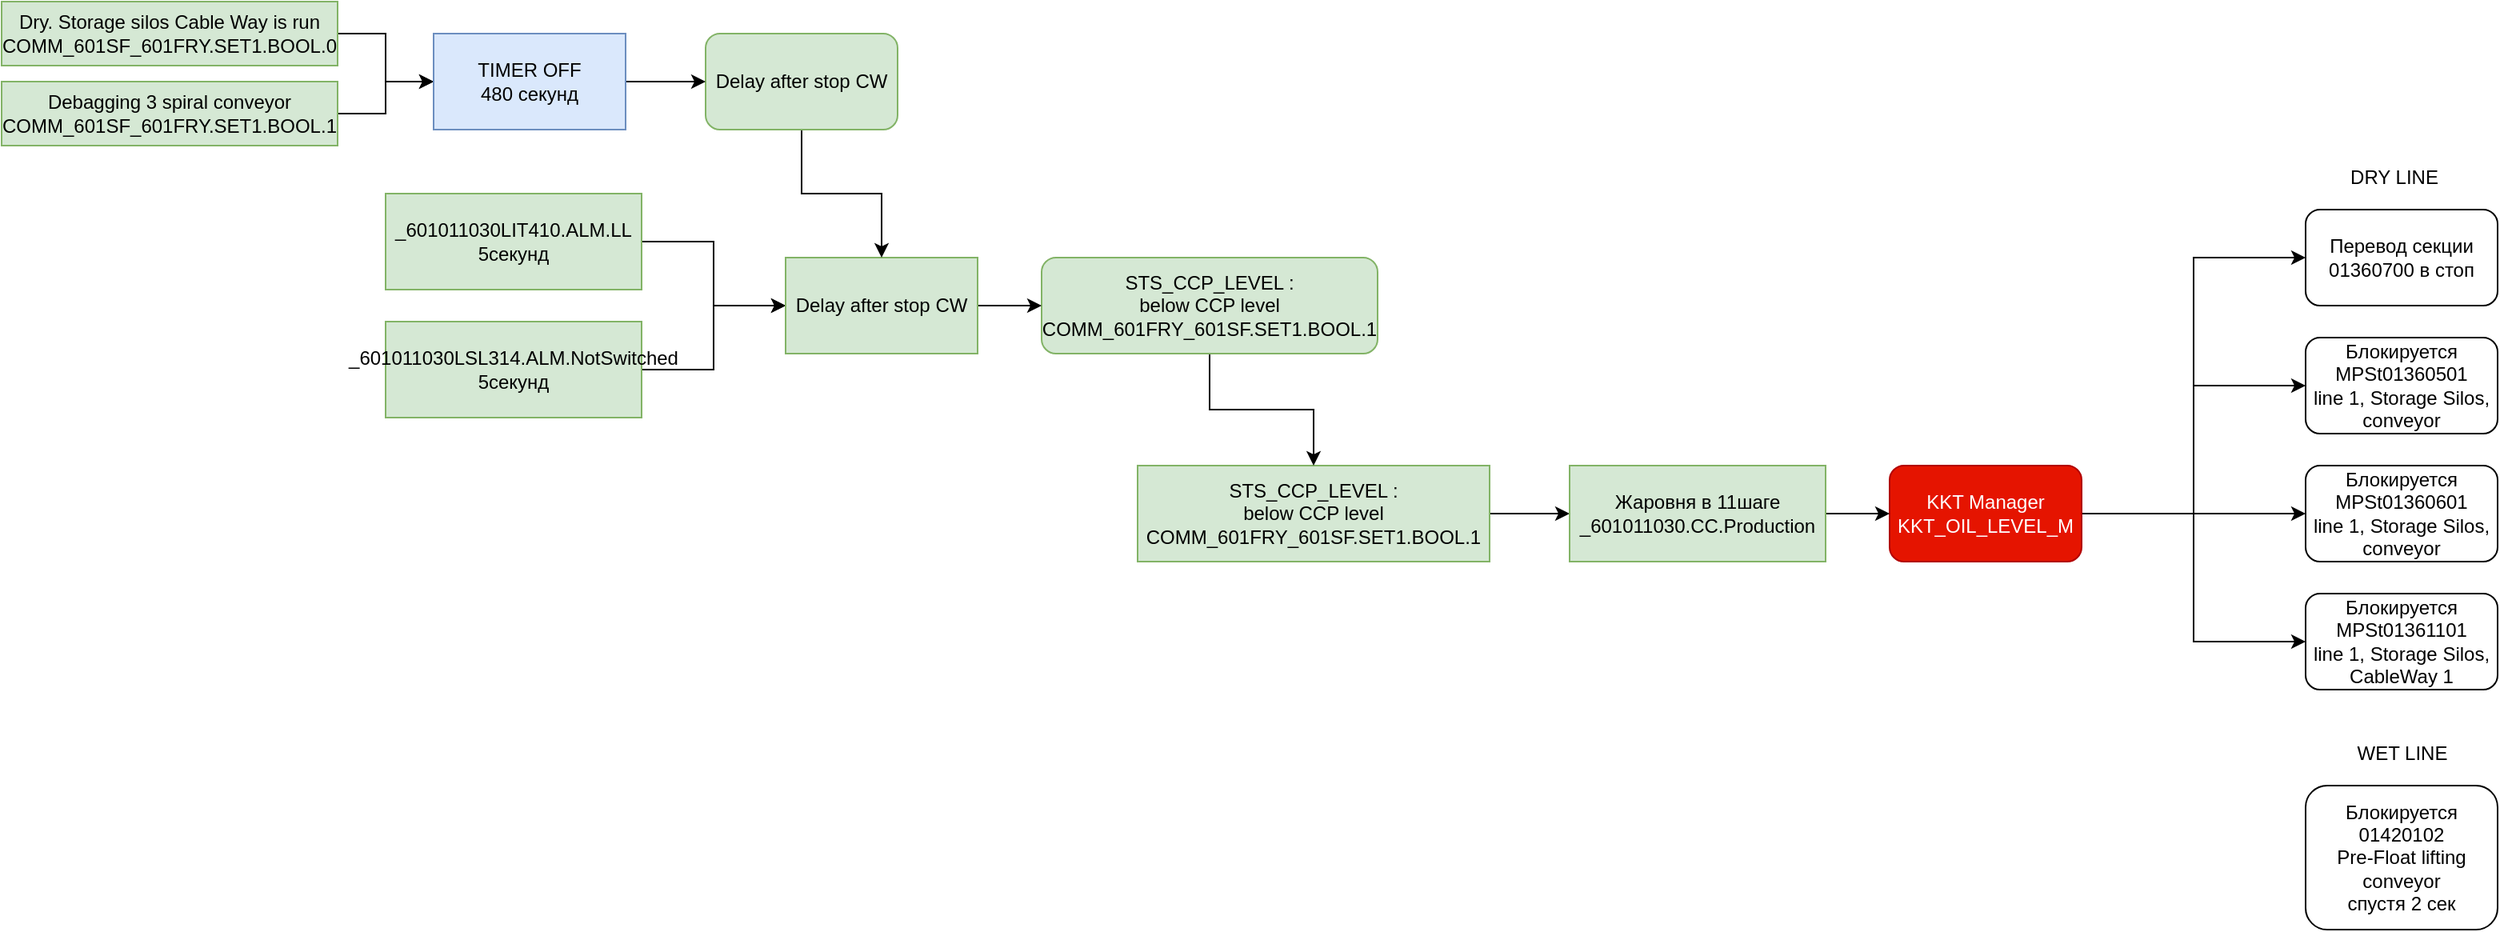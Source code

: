 <mxfile version="13.10.4" type="github">
  <diagram id="opOPa_EsGhv5xKAm4jYT" name="Страница 1">
    <mxGraphModel dx="2557" dy="2084" grid="1" gridSize="10" guides="1" tooltips="1" connect="1" arrows="1" fold="1" page="1" pageScale="1" pageWidth="827" pageHeight="1169" math="0" shadow="0">
      <root>
        <mxCell id="0" />
        <mxCell id="1" parent="0" />
        <mxCell id="G6LycLQf_EUfRzwh-rDX-39" style="edgeStyle=orthogonalEdgeStyle;rounded=0;orthogonalLoop=1;jettySize=auto;html=1;exitX=1;exitY=0.5;exitDx=0;exitDy=0;entryX=0;entryY=0.5;entryDx=0;entryDy=0;" edge="1" parent="1" source="G6LycLQf_EUfRzwh-rDX-1" target="G6LycLQf_EUfRzwh-rDX-6">
          <mxGeometry relative="1" as="geometry" />
        </mxCell>
        <mxCell id="G6LycLQf_EUfRzwh-rDX-1" value="&lt;div&gt;STS_CCP_LEVEL :&lt;/div&gt;&lt;div&gt;below CCP level&lt;/div&gt;&lt;div&gt;COMM_601FRY_601SF.SET1.BOOL.1&lt;br&gt;&lt;/div&gt;" style="rounded=0;whiteSpace=wrap;html=1;fillColor=#d5e8d4;strokeColor=#82b366;" vertex="1" parent="1">
          <mxGeometry x="300" y="200" width="220" height="60" as="geometry" />
        </mxCell>
        <mxCell id="G6LycLQf_EUfRzwh-rDX-33" style="edgeStyle=orthogonalEdgeStyle;rounded=0;orthogonalLoop=1;jettySize=auto;html=1;exitX=1;exitY=0.5;exitDx=0;exitDy=0;entryX=0;entryY=0.5;entryDx=0;entryDy=0;" edge="1" parent="1" source="G6LycLQf_EUfRzwh-rDX-4" target="G6LycLQf_EUfRzwh-rDX-32">
          <mxGeometry relative="1" as="geometry" />
        </mxCell>
        <mxCell id="G6LycLQf_EUfRzwh-rDX-36" style="edgeStyle=orthogonalEdgeStyle;rounded=0;orthogonalLoop=1;jettySize=auto;html=1;exitX=1;exitY=0.5;exitDx=0;exitDy=0;entryX=0;entryY=0.5;entryDx=0;entryDy=0;" edge="1" parent="1" source="G6LycLQf_EUfRzwh-rDX-4" target="G6LycLQf_EUfRzwh-rDX-35">
          <mxGeometry relative="1" as="geometry" />
        </mxCell>
        <mxCell id="G6LycLQf_EUfRzwh-rDX-38" style="edgeStyle=orthogonalEdgeStyle;rounded=0;orthogonalLoop=1;jettySize=auto;html=1;exitX=1;exitY=0.5;exitDx=0;exitDy=0;entryX=0;entryY=0.5;entryDx=0;entryDy=0;" edge="1" parent="1" source="G6LycLQf_EUfRzwh-rDX-4" target="G6LycLQf_EUfRzwh-rDX-37">
          <mxGeometry relative="1" as="geometry" />
        </mxCell>
        <mxCell id="G6LycLQf_EUfRzwh-rDX-43" style="edgeStyle=orthogonalEdgeStyle;rounded=0;orthogonalLoop=1;jettySize=auto;html=1;exitX=1;exitY=0.5;exitDx=0;exitDy=0;entryX=0;entryY=0.5;entryDx=0;entryDy=0;" edge="1" parent="1" source="G6LycLQf_EUfRzwh-rDX-4" target="G6LycLQf_EUfRzwh-rDX-42">
          <mxGeometry relative="1" as="geometry" />
        </mxCell>
        <mxCell id="G6LycLQf_EUfRzwh-rDX-4" value="&lt;div&gt;KKT Manager&lt;/div&gt;&lt;div&gt;KKT_OIL_LEVEL_M&lt;br&gt;&lt;/div&gt;" style="rounded=1;whiteSpace=wrap;html=1;fillColor=#e51400;strokeColor=#B20000;fontColor=#ffffff;" vertex="1" parent="1">
          <mxGeometry x="770" y="200" width="120" height="60" as="geometry" />
        </mxCell>
        <mxCell id="G6LycLQf_EUfRzwh-rDX-8" style="edgeStyle=orthogonalEdgeStyle;rounded=0;orthogonalLoop=1;jettySize=auto;html=1;exitX=1;exitY=0.5;exitDx=0;exitDy=0;entryX=0;entryY=0.5;entryDx=0;entryDy=0;" edge="1" parent="1" source="G6LycLQf_EUfRzwh-rDX-6" target="G6LycLQf_EUfRzwh-rDX-4">
          <mxGeometry relative="1" as="geometry" />
        </mxCell>
        <mxCell id="G6LycLQf_EUfRzwh-rDX-6" value="&lt;div&gt;Жаровня в 11шаге&lt;br&gt;&lt;/div&gt;&lt;div&gt;_601011030.CC.Production&lt;/div&gt;" style="rounded=0;whiteSpace=wrap;html=1;fillColor=#d5e8d4;strokeColor=#82b366;" vertex="1" parent="1">
          <mxGeometry x="570" y="200" width="160" height="60" as="geometry" />
        </mxCell>
        <mxCell id="G6LycLQf_EUfRzwh-rDX-10" style="edgeStyle=orthogonalEdgeStyle;rounded=0;orthogonalLoop=1;jettySize=auto;html=1;exitX=0.5;exitY=1;exitDx=0;exitDy=0;" edge="1" parent="1" source="G6LycLQf_EUfRzwh-rDX-9" target="G6LycLQf_EUfRzwh-rDX-1">
          <mxGeometry relative="1" as="geometry" />
        </mxCell>
        <mxCell id="G6LycLQf_EUfRzwh-rDX-9" value="&lt;div&gt;STS_CCP_LEVEL :&lt;/div&gt;&lt;div&gt;below CCP level&lt;/div&gt;&lt;div&gt;COMM_601FRY_601SF.SET1.BOOL.1&lt;br&gt;&lt;/div&gt;" style="rounded=1;whiteSpace=wrap;html=1;fillColor=#d5e8d4;strokeColor=#82b366;" vertex="1" parent="1">
          <mxGeometry x="240" y="70" width="210" height="60" as="geometry" />
        </mxCell>
        <mxCell id="G6LycLQf_EUfRzwh-rDX-18" style="edgeStyle=orthogonalEdgeStyle;rounded=0;orthogonalLoop=1;jettySize=auto;html=1;exitX=1;exitY=0.5;exitDx=0;exitDy=0;entryX=0;entryY=0.5;entryDx=0;entryDy=0;" edge="1" parent="1" source="G6LycLQf_EUfRzwh-rDX-11" target="G6LycLQf_EUfRzwh-rDX-17">
          <mxGeometry relative="1" as="geometry" />
        </mxCell>
        <mxCell id="G6LycLQf_EUfRzwh-rDX-11" value="&lt;div&gt;_601011030LIT410.ALM.LL&lt;/div&gt;&lt;div&gt;5секунд&lt;br&gt;&lt;/div&gt;" style="rounded=0;whiteSpace=wrap;html=1;fillColor=#d5e8d4;strokeColor=#82b366;" vertex="1" parent="1">
          <mxGeometry x="-170" y="30" width="160" height="60" as="geometry" />
        </mxCell>
        <mxCell id="G6LycLQf_EUfRzwh-rDX-19" style="edgeStyle=orthogonalEdgeStyle;rounded=0;orthogonalLoop=1;jettySize=auto;html=1;exitX=1;exitY=0.5;exitDx=0;exitDy=0;entryX=0;entryY=0.5;entryDx=0;entryDy=0;" edge="1" parent="1" source="G6LycLQf_EUfRzwh-rDX-13" target="G6LycLQf_EUfRzwh-rDX-17">
          <mxGeometry relative="1" as="geometry" />
        </mxCell>
        <mxCell id="G6LycLQf_EUfRzwh-rDX-13" value="&lt;div&gt;_601011030LSL314.ALM.NotSwitched&lt;br&gt;&lt;/div&gt;&lt;div&gt;5секунд&lt;/div&gt;" style="rounded=0;whiteSpace=wrap;html=1;fillColor=#d5e8d4;strokeColor=#82b366;" vertex="1" parent="1">
          <mxGeometry x="-170" y="110" width="160" height="60" as="geometry" />
        </mxCell>
        <mxCell id="G6LycLQf_EUfRzwh-rDX-20" style="edgeStyle=orthogonalEdgeStyle;rounded=0;orthogonalLoop=1;jettySize=auto;html=1;exitX=1;exitY=0.5;exitDx=0;exitDy=0;entryX=0;entryY=0.5;entryDx=0;entryDy=0;" edge="1" parent="1" source="G6LycLQf_EUfRzwh-rDX-17" target="G6LycLQf_EUfRzwh-rDX-9">
          <mxGeometry relative="1" as="geometry" />
        </mxCell>
        <mxCell id="G6LycLQf_EUfRzwh-rDX-17" value="Delay after stop CW" style="rounded=0;whiteSpace=wrap;html=1;fillColor=#d5e8d4;strokeColor=#82b366;" vertex="1" parent="1">
          <mxGeometry x="80" y="70" width="120" height="60" as="geometry" />
        </mxCell>
        <mxCell id="G6LycLQf_EUfRzwh-rDX-22" style="edgeStyle=orthogonalEdgeStyle;rounded=0;orthogonalLoop=1;jettySize=auto;html=1;exitX=0.5;exitY=1;exitDx=0;exitDy=0;entryX=0.5;entryY=0;entryDx=0;entryDy=0;" edge="1" parent="1" source="G6LycLQf_EUfRzwh-rDX-21" target="G6LycLQf_EUfRzwh-rDX-17">
          <mxGeometry relative="1" as="geometry" />
        </mxCell>
        <mxCell id="G6LycLQf_EUfRzwh-rDX-21" value="Delay after stop CW" style="rounded=1;whiteSpace=wrap;html=1;fillColor=#d5e8d4;strokeColor=#82b366;" vertex="1" parent="1">
          <mxGeometry x="30" y="-70" width="120" height="60" as="geometry" />
        </mxCell>
        <mxCell id="G6LycLQf_EUfRzwh-rDX-27" style="edgeStyle=orthogonalEdgeStyle;rounded=0;orthogonalLoop=1;jettySize=auto;html=1;exitX=1;exitY=0.5;exitDx=0;exitDy=0;" edge="1" parent="1" source="G6LycLQf_EUfRzwh-rDX-23" target="G6LycLQf_EUfRzwh-rDX-26">
          <mxGeometry relative="1" as="geometry" />
        </mxCell>
        <mxCell id="G6LycLQf_EUfRzwh-rDX-23" value="&lt;div&gt;Dry. Storage silos Cable Way is run&lt;br&gt;&lt;/div&gt;&lt;div&gt;COMM_601SF_601FRY.SET1.BOOL.0&lt;br&gt;&lt;/div&gt;" style="rounded=0;whiteSpace=wrap;html=1;fillColor=#d5e8d4;strokeColor=#82b366;" vertex="1" parent="1">
          <mxGeometry x="-410" y="-90" width="210" height="40" as="geometry" />
        </mxCell>
        <mxCell id="G6LycLQf_EUfRzwh-rDX-28" style="edgeStyle=orthogonalEdgeStyle;rounded=0;orthogonalLoop=1;jettySize=auto;html=1;exitX=1;exitY=0.5;exitDx=0;exitDy=0;entryX=0;entryY=0.5;entryDx=0;entryDy=0;" edge="1" parent="1" source="G6LycLQf_EUfRzwh-rDX-24" target="G6LycLQf_EUfRzwh-rDX-26">
          <mxGeometry relative="1" as="geometry">
            <mxPoint x="-170" y="-10" as="sourcePoint" />
          </mxGeometry>
        </mxCell>
        <mxCell id="G6LycLQf_EUfRzwh-rDX-24" value="&lt;div&gt;Debagging 3 spiral conveyor&lt;br&gt;&lt;/div&gt;&lt;div&gt;COMM_601SF_601FRY.SET1.BOOL.1&lt;/div&gt;" style="rounded=0;whiteSpace=wrap;html=1;fillColor=#d5e8d4;strokeColor=#82b366;" vertex="1" parent="1">
          <mxGeometry x="-410" y="-40" width="210" height="40" as="geometry" />
        </mxCell>
        <mxCell id="G6LycLQf_EUfRzwh-rDX-29" style="edgeStyle=orthogonalEdgeStyle;rounded=0;orthogonalLoop=1;jettySize=auto;html=1;exitX=1;exitY=0.5;exitDx=0;exitDy=0;" edge="1" parent="1" source="G6LycLQf_EUfRzwh-rDX-26" target="G6LycLQf_EUfRzwh-rDX-21">
          <mxGeometry relative="1" as="geometry" />
        </mxCell>
        <mxCell id="G6LycLQf_EUfRzwh-rDX-26" value="&lt;div&gt;TIMER OFF&lt;/div&gt;&lt;div&gt;480 секунд&lt;br&gt;&lt;/div&gt;" style="rounded=0;whiteSpace=wrap;html=1;fillColor=#dae8fc;strokeColor=#6c8ebf;" vertex="1" parent="1">
          <mxGeometry x="-140" y="-70" width="120" height="60" as="geometry" />
        </mxCell>
        <mxCell id="G6LycLQf_EUfRzwh-rDX-32" value="&lt;div&gt;Блокируется &lt;br&gt;&lt;/div&gt;&lt;div&gt;MPSt01360501&lt;/div&gt;&lt;div&gt;line 1, Storage Silos, conveyor&lt;br&gt;&lt;/div&gt;" style="rounded=1;whiteSpace=wrap;html=1;" vertex="1" parent="1">
          <mxGeometry x="1030" y="120" width="120" height="60" as="geometry" />
        </mxCell>
        <mxCell id="G6LycLQf_EUfRzwh-rDX-34" value="WET LINE" style="text;html=1;align=center;verticalAlign=middle;resizable=0;points=[];autosize=1;" vertex="1" parent="1">
          <mxGeometry x="1055" y="370" width="70" height="20" as="geometry" />
        </mxCell>
        <mxCell id="G6LycLQf_EUfRzwh-rDX-35" value="&lt;div&gt;Блокируется &lt;br&gt;&lt;/div&gt;&lt;div&gt;MPSt01360601&lt;/div&gt;&lt;div&gt;line 1, Storage Silos, conveyor&lt;br&gt;&lt;/div&gt;" style="rounded=1;whiteSpace=wrap;html=1;" vertex="1" parent="1">
          <mxGeometry x="1030" y="200" width="120" height="60" as="geometry" />
        </mxCell>
        <mxCell id="G6LycLQf_EUfRzwh-rDX-37" value="&lt;div&gt;Блокируется &lt;br&gt;&lt;/div&gt;&lt;div&gt;MPSt01361101&lt;/div&gt;&lt;div&gt;line 1, Storage Silos, CableWay 1&lt;br&gt;&lt;/div&gt;" style="rounded=1;whiteSpace=wrap;html=1;" vertex="1" parent="1">
          <mxGeometry x="1030" y="280" width="120" height="60" as="geometry" />
        </mxCell>
        <mxCell id="G6LycLQf_EUfRzwh-rDX-40" value="DRY LINE" style="text;html=1;align=center;verticalAlign=middle;resizable=0;points=[];autosize=1;" vertex="1" parent="1">
          <mxGeometry x="1050" y="10" width="70" height="20" as="geometry" />
        </mxCell>
        <mxCell id="G6LycLQf_EUfRzwh-rDX-42" value="&lt;div&gt;Перевод секции&lt;/div&gt;&lt;div&gt;01360700 в стоп&lt;/div&gt;" style="rounded=1;whiteSpace=wrap;html=1;" vertex="1" parent="1">
          <mxGeometry x="1030" y="40" width="120" height="60" as="geometry" />
        </mxCell>
        <mxCell id="G6LycLQf_EUfRzwh-rDX-44" value="&lt;div&gt;Блокируется &lt;br&gt;&lt;/div&gt;&lt;div&gt;01420102&lt;/div&gt;&lt;div&gt;Pre-Float lifting conveyor&lt;/div&gt;&lt;div&gt;спустя 2 сек&lt;br&gt;&lt;/div&gt;" style="rounded=1;whiteSpace=wrap;html=1;" vertex="1" parent="1">
          <mxGeometry x="1030" y="400" width="120" height="90" as="geometry" />
        </mxCell>
      </root>
    </mxGraphModel>
  </diagram>
</mxfile>
